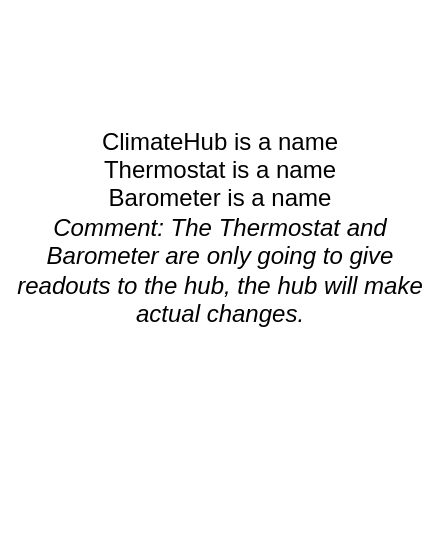 <mxfile version="13.9.9" type="github">
  <diagram id="FG6YYTk2sED3XfOmZvWB" name="Page-1">
    <mxGraphModel dx="1422" dy="794" grid="1" gridSize="10" guides="1" tooltips="1" connect="1" arrows="1" fold="1" page="1" pageScale="1" pageWidth="850" pageHeight="1100" math="0" shadow="0">
      <root>
        <mxCell id="0" />
        <mxCell id="1" parent="0" />
        <mxCell id="fQ9IbECkCy0SCe_vt15--2" value="ClimateHub is a name&lt;br&gt;Thermostat is a name&lt;br&gt;Barometer is a name&lt;br&gt;&lt;i&gt;Comment: The Thermostat and Barometer are only going to give readouts to the hub, the hub will make actual changes.&lt;br&gt;&lt;/i&gt;&lt;br&gt;&lt;br&gt;&lt;br&gt;" style="text;html=1;strokeColor=none;fillColor=none;align=center;verticalAlign=middle;whiteSpace=wrap;rounded=0;" vertex="1" parent="1">
          <mxGeometry x="60" y="60" width="220" height="270" as="geometry" />
        </mxCell>
      </root>
    </mxGraphModel>
  </diagram>
</mxfile>
